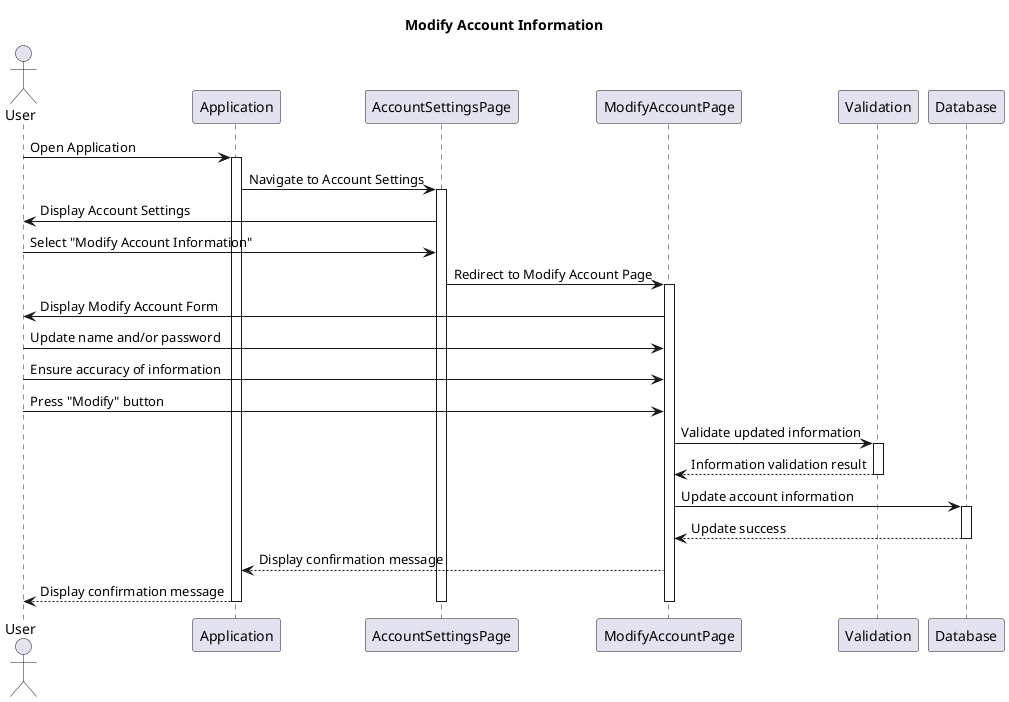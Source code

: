 @startuml
title Modify Account Information

actor User
participant Application
participant AccountSettingsPage
participant ModifyAccountPage
participant Validation
participant Database

User -> Application: Open Application
activate Application
Application -> AccountSettingsPage: Navigate to Account Settings
activate AccountSettingsPage
AccountSettingsPage -> User: Display Account Settings
User -> AccountSettingsPage: Select "Modify Account Information"
AccountSettingsPage -> ModifyAccountPage: Redirect to Modify Account Page
activate ModifyAccountPage
ModifyAccountPage -> User: Display Modify Account Form
User -> ModifyAccountPage: Update name and/or password
User -> ModifyAccountPage: Ensure accuracy of information
User -> ModifyAccountPage: Press "Modify" button
ModifyAccountPage -> Validation: Validate updated information
activate Validation
Validation --> ModifyAccountPage: Information validation result
deactivate Validation
ModifyAccountPage -> Database: Update account information
activate Database
Database --> ModifyAccountPage: Update success
deactivate Database
ModifyAccountPage --> Application: Display confirmation message
Application --> User: Display confirmation message
deactivate ModifyAccountPage
deactivate AccountSettingsPage
deactivate Application

@enduml